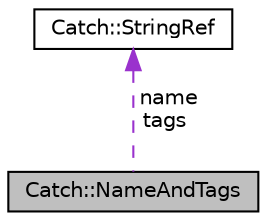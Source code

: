 digraph "Catch::NameAndTags"
{
 // LATEX_PDF_SIZE
  bgcolor="transparent";
  edge [fontname="Helvetica",fontsize="10",labelfontname="Helvetica",labelfontsize="10"];
  node [fontname="Helvetica",fontsize="10",shape=record];
  Node1 [label="Catch::NameAndTags",height=0.2,width=0.4,color="black", fillcolor="grey75", style="filled", fontcolor="black",tooltip=" "];
  Node2 -> Node1 [dir="back",color="darkorchid3",fontsize="10",style="dashed",label=" name\ntags" ,fontname="Helvetica"];
  Node2 [label="Catch::StringRef",height=0.2,width=0.4,color="black",URL="$classCatch_1_1StringRef.html",tooltip=" "];
}
